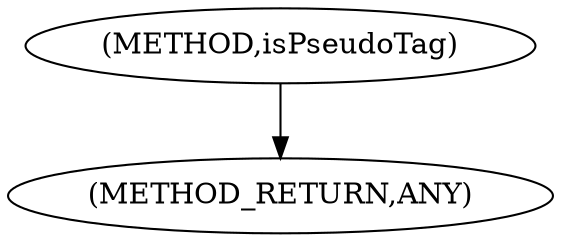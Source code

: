 digraph "isPseudoTag" {  
"100563" [label = <(METHOD,isPseudoTag)> ]
"100565" [label = <(METHOD_RETURN,ANY)> ]
  "100563" -> "100565" 
}
